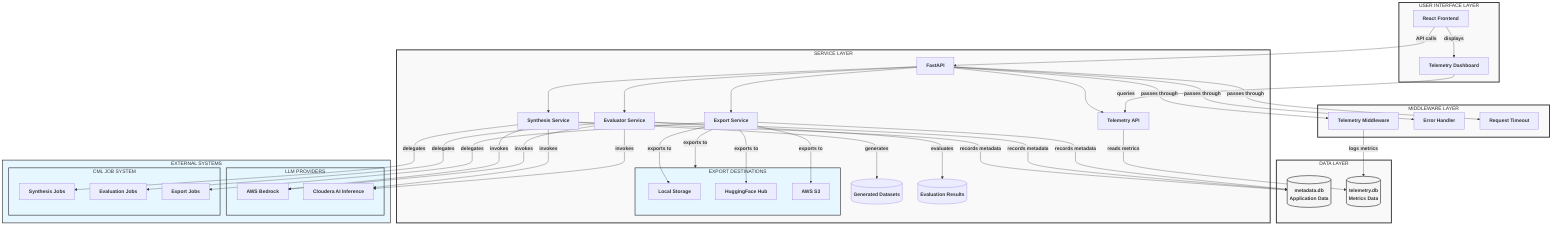 flowchart TD
    subgraph Client["USER INTERFACE LAYER"]
        UI["React Frontend"]
        TelDash["Telemetry Dashboard"]
    end

    subgraph ServiceLayer["SERVICE LAYER"]
        API["FastAPI"] --> SynthSvc["Synthesis Service"]
        API --> EvalSvc["Evaluator Service"]
        API --> ExportSvc["Export Service"]
        API --> TelAPI["Telemetry API"]
        
        SynthSvc -- "generates" --> DataSet[(Generated Datasets)]
        EvalSvc -- "evaluates" --> EvalResult[(Evaluation Results)]
        ExportSvc -- "exports to" --> Export[(Export Destinations)]
    end

    subgraph DataLayer["DATA LAYER"]
        MetaDB[("metadata.db\nApplication Data")]
        TelDB[("telemetry.db\nMetrics Data")]
    end

    subgraph Middleware["MIDDLEWARE LAYER"]
        TelMid["Telemetry Middleware"]
        ErrHandler["Error Handler"]
        Timeout["Request Timeout"]
    end

    subgraph External["EXTERNAL SYSTEMS"]
        subgraph LLMProviders["LLM PROVIDERS"]
            AWSBedrock["AWS Bedrock"]
            CAII["Cloudera AI Inference"]
        end
        
        subgraph Export["EXPORT DESTINATIONS"]
            Local["Local Storage"]
            HF["HuggingFace Hub"]
            S3["AWS S3"]
        end

        subgraph JobSystem["CML JOB SYSTEM"]
            SynthJob["Synthesis Jobs"]
            EvalJob["Evaluation Jobs"]
            ExportJob["Export Jobs"]
        end
    end

    %% UI connections
    UI -- "API calls" --> API
    UI -- "displays" --> TelDash
    TelDash -- "queries" --> TelAPI

    %% Middleware connections
    API -- "passes through" --> TelMid
    API -- "passes through" --> ErrHandler
    API -- "passes through" --> Timeout

    %% Service to DB connections
    SynthSvc -- "records metadata" --> MetaDB
    EvalSvc -- "records metadata" --> MetaDB
    ExportSvc -- "records metadata" --> MetaDB
    
    %% Telemetry connections
    TelMid -- "logs metrics" --> TelDB
    TelAPI -- "reads metrics" --> TelDB
    
    %% External service connections
    SynthSvc -- "invokes" --> AWSBedrock
    SynthSvc -- "invokes" --> CAII
    EvalSvc -- "invokes" --> AWSBedrock
    EvalSvc -- "invokes" --> CAII
    
    %% Job connections
    SynthSvc -- "delegates" --> SynthJob
    EvalSvc -- "delegates" --> EvalJob
    ExportSvc -- "delegates" --> ExportJob
    
    %% Export connections
    ExportSvc -- "exports to" --> Local
    ExportSvc -- "exports to" --> HF
    ExportSvc -- "exports to" --> S3

    %% Styling
    classDef primary fill:#f9f9f9,stroke:#333,stroke-width:3px
    classDef db fill:#f5f5f5,stroke:#333,stroke-width:2px
    classDef ext fill:#e6f7ff,stroke:#333,stroke-width:2px
    classDef label fill:none,stroke:none,color:#333,font-weight:bold
    classDef heading fill:none,stroke:none,color:#333,font-size:16px,font-weight:bold
    
    class Client,ServiceLayer,DataLayer,Middleware primary
    class MetaDB,TelDB db
    class External,LLMProviders,Export,JobSystem ext